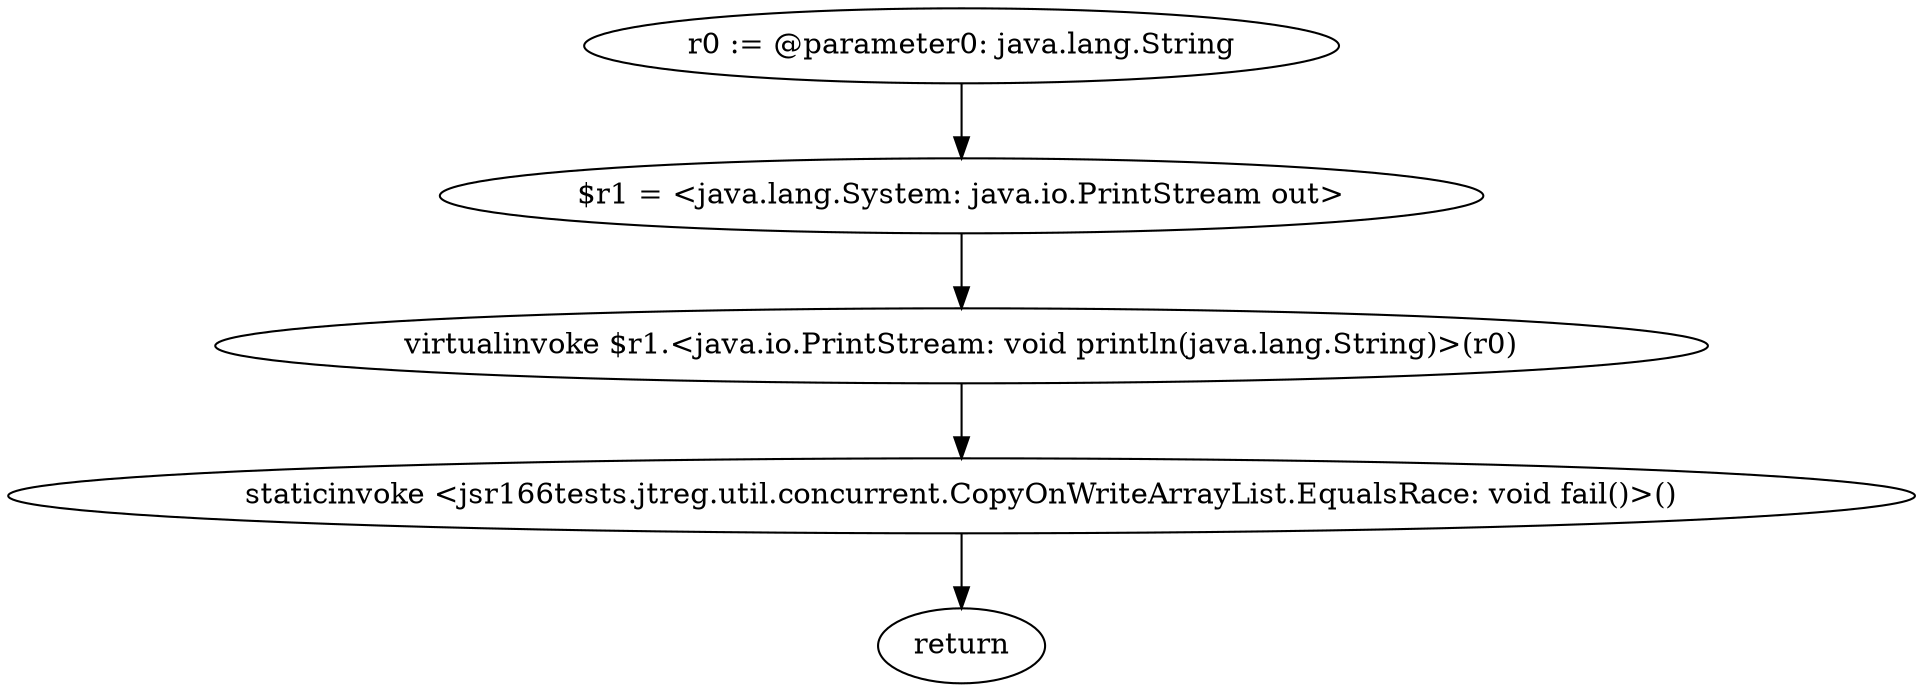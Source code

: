 digraph "unitGraph" {
    "r0 := @parameter0: java.lang.String"
    "$r1 = <java.lang.System: java.io.PrintStream out>"
    "virtualinvoke $r1.<java.io.PrintStream: void println(java.lang.String)>(r0)"
    "staticinvoke <jsr166tests.jtreg.util.concurrent.CopyOnWriteArrayList.EqualsRace: void fail()>()"
    "return"
    "r0 := @parameter0: java.lang.String"->"$r1 = <java.lang.System: java.io.PrintStream out>";
    "$r1 = <java.lang.System: java.io.PrintStream out>"->"virtualinvoke $r1.<java.io.PrintStream: void println(java.lang.String)>(r0)";
    "virtualinvoke $r1.<java.io.PrintStream: void println(java.lang.String)>(r0)"->"staticinvoke <jsr166tests.jtreg.util.concurrent.CopyOnWriteArrayList.EqualsRace: void fail()>()";
    "staticinvoke <jsr166tests.jtreg.util.concurrent.CopyOnWriteArrayList.EqualsRace: void fail()>()"->"return";
}
